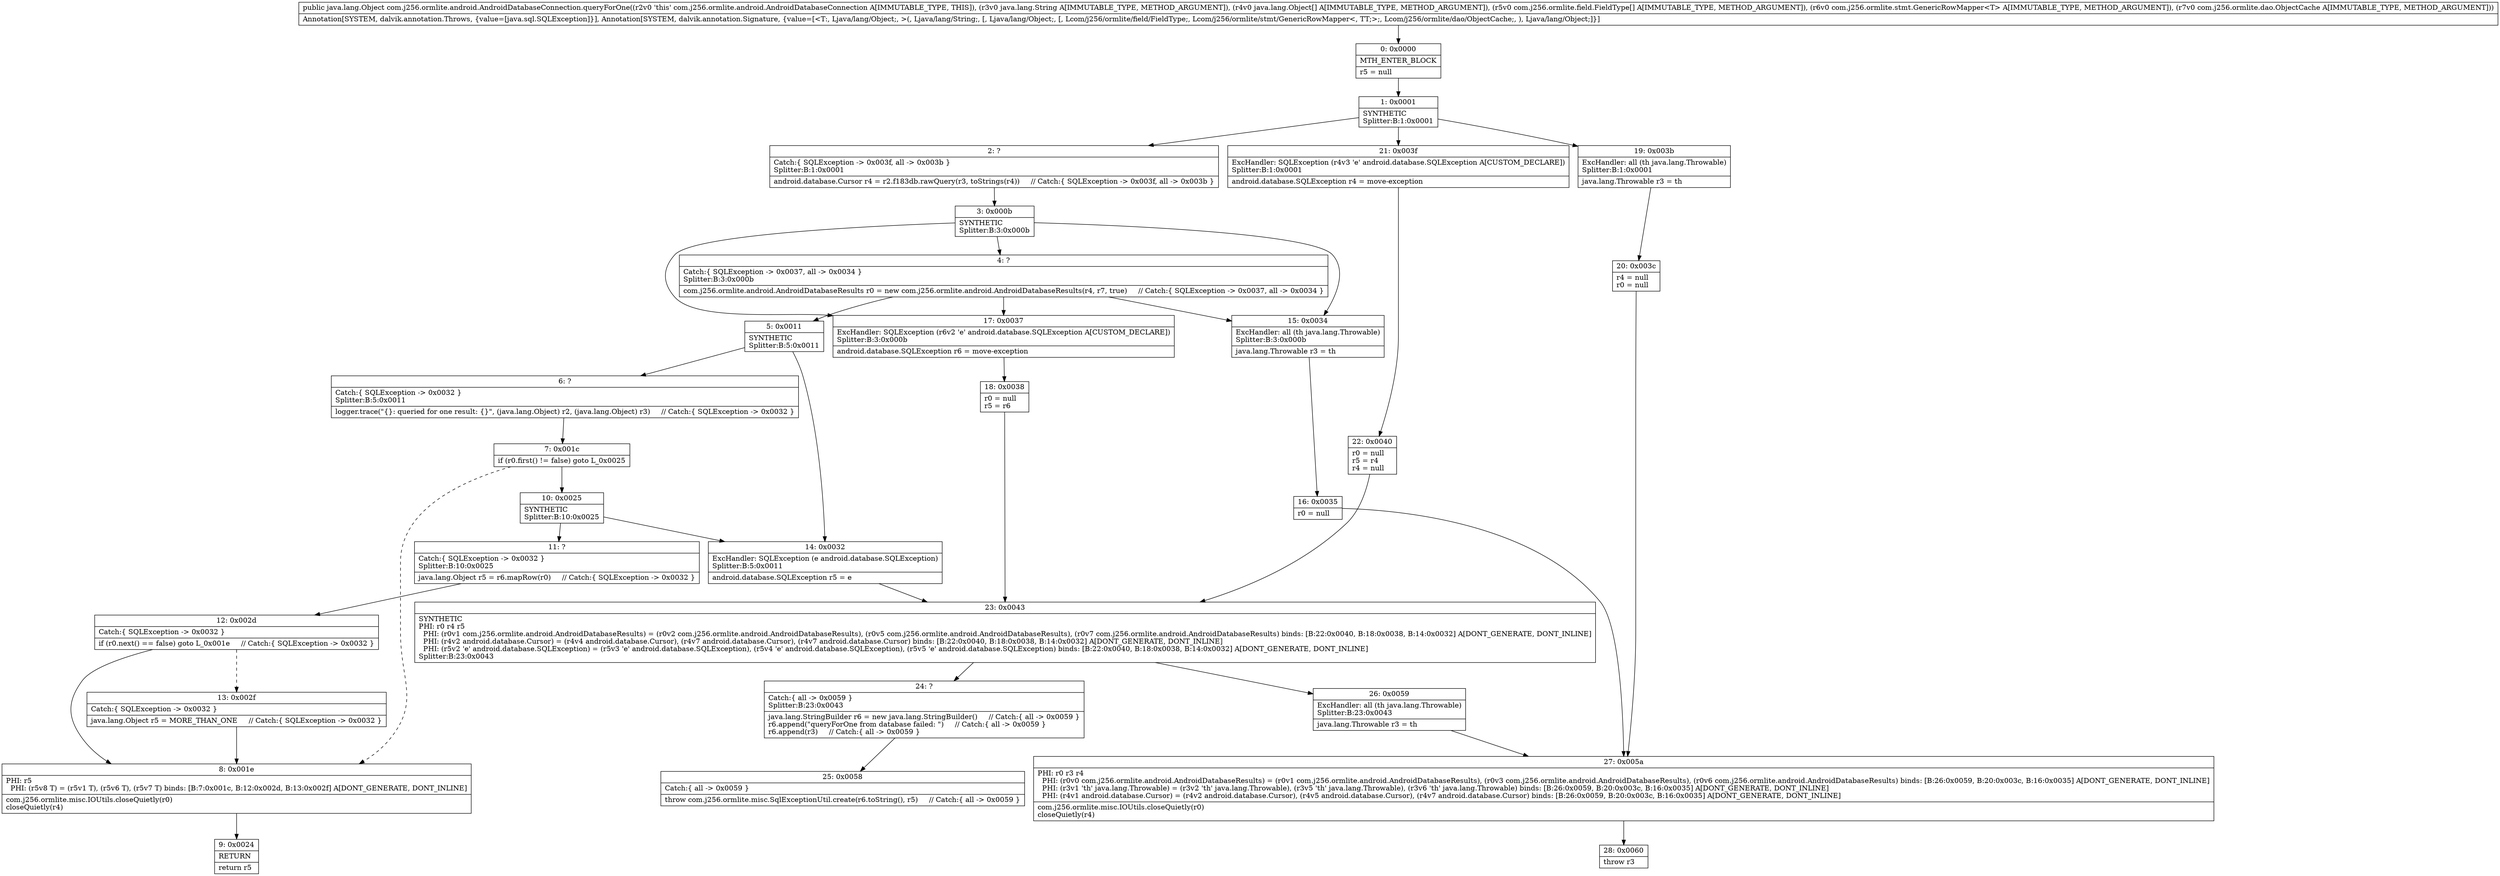 digraph "CFG forcom.j256.ormlite.android.AndroidDatabaseConnection.queryForOne(Ljava\/lang\/String;[Ljava\/lang\/Object;[Lcom\/j256\/ormlite\/field\/FieldType;Lcom\/j256\/ormlite\/stmt\/GenericRowMapper;Lcom\/j256\/ormlite\/dao\/ObjectCache;)Ljava\/lang\/Object;" {
Node_0 [shape=record,label="{0\:\ 0x0000|MTH_ENTER_BLOCK\l|r5 = null\l}"];
Node_1 [shape=record,label="{1\:\ 0x0001|SYNTHETIC\lSplitter:B:1:0x0001\l}"];
Node_2 [shape=record,label="{2\:\ ?|Catch:\{ SQLException \-\> 0x003f, all \-\> 0x003b \}\lSplitter:B:1:0x0001\l|android.database.Cursor r4 = r2.f183db.rawQuery(r3, toStrings(r4))     \/\/ Catch:\{ SQLException \-\> 0x003f, all \-\> 0x003b \}\l}"];
Node_3 [shape=record,label="{3\:\ 0x000b|SYNTHETIC\lSplitter:B:3:0x000b\l}"];
Node_4 [shape=record,label="{4\:\ ?|Catch:\{ SQLException \-\> 0x0037, all \-\> 0x0034 \}\lSplitter:B:3:0x000b\l|com.j256.ormlite.android.AndroidDatabaseResults r0 = new com.j256.ormlite.android.AndroidDatabaseResults(r4, r7, true)     \/\/ Catch:\{ SQLException \-\> 0x0037, all \-\> 0x0034 \}\l}"];
Node_5 [shape=record,label="{5\:\ 0x0011|SYNTHETIC\lSplitter:B:5:0x0011\l}"];
Node_6 [shape=record,label="{6\:\ ?|Catch:\{ SQLException \-\> 0x0032 \}\lSplitter:B:5:0x0011\l|logger.trace(\"\{\}: queried for one result: \{\}\", (java.lang.Object) r2, (java.lang.Object) r3)     \/\/ Catch:\{ SQLException \-\> 0x0032 \}\l}"];
Node_7 [shape=record,label="{7\:\ 0x001c|if (r0.first() != false) goto L_0x0025\l}"];
Node_8 [shape=record,label="{8\:\ 0x001e|PHI: r5 \l  PHI: (r5v8 T) = (r5v1 T), (r5v6 T), (r5v7 T) binds: [B:7:0x001c, B:12:0x002d, B:13:0x002f] A[DONT_GENERATE, DONT_INLINE]\l|com.j256.ormlite.misc.IOUtils.closeQuietly(r0)\lcloseQuietly(r4)\l}"];
Node_9 [shape=record,label="{9\:\ 0x0024|RETURN\l|return r5\l}"];
Node_10 [shape=record,label="{10\:\ 0x0025|SYNTHETIC\lSplitter:B:10:0x0025\l}"];
Node_11 [shape=record,label="{11\:\ ?|Catch:\{ SQLException \-\> 0x0032 \}\lSplitter:B:10:0x0025\l|java.lang.Object r5 = r6.mapRow(r0)     \/\/ Catch:\{ SQLException \-\> 0x0032 \}\l}"];
Node_12 [shape=record,label="{12\:\ 0x002d|Catch:\{ SQLException \-\> 0x0032 \}\l|if (r0.next() == false) goto L_0x001e     \/\/ Catch:\{ SQLException \-\> 0x0032 \}\l}"];
Node_13 [shape=record,label="{13\:\ 0x002f|Catch:\{ SQLException \-\> 0x0032 \}\l|java.lang.Object r5 = MORE_THAN_ONE     \/\/ Catch:\{ SQLException \-\> 0x0032 \}\l}"];
Node_14 [shape=record,label="{14\:\ 0x0032|ExcHandler: SQLException (e android.database.SQLException)\lSplitter:B:5:0x0011\l|android.database.SQLException r5 = e\l}"];
Node_15 [shape=record,label="{15\:\ 0x0034|ExcHandler: all (th java.lang.Throwable)\lSplitter:B:3:0x000b\l|java.lang.Throwable r3 = th\l}"];
Node_16 [shape=record,label="{16\:\ 0x0035|r0 = null\l}"];
Node_17 [shape=record,label="{17\:\ 0x0037|ExcHandler: SQLException (r6v2 'e' android.database.SQLException A[CUSTOM_DECLARE])\lSplitter:B:3:0x000b\l|android.database.SQLException r6 = move\-exception\l}"];
Node_18 [shape=record,label="{18\:\ 0x0038|r0 = null\lr5 = r6\l}"];
Node_19 [shape=record,label="{19\:\ 0x003b|ExcHandler: all (th java.lang.Throwable)\lSplitter:B:1:0x0001\l|java.lang.Throwable r3 = th\l}"];
Node_20 [shape=record,label="{20\:\ 0x003c|r4 = null\lr0 = null\l}"];
Node_21 [shape=record,label="{21\:\ 0x003f|ExcHandler: SQLException (r4v3 'e' android.database.SQLException A[CUSTOM_DECLARE])\lSplitter:B:1:0x0001\l|android.database.SQLException r4 = move\-exception\l}"];
Node_22 [shape=record,label="{22\:\ 0x0040|r0 = null\lr5 = r4\lr4 = null\l}"];
Node_23 [shape=record,label="{23\:\ 0x0043|SYNTHETIC\lPHI: r0 r4 r5 \l  PHI: (r0v1 com.j256.ormlite.android.AndroidDatabaseResults) = (r0v2 com.j256.ormlite.android.AndroidDatabaseResults), (r0v5 com.j256.ormlite.android.AndroidDatabaseResults), (r0v7 com.j256.ormlite.android.AndroidDatabaseResults) binds: [B:22:0x0040, B:18:0x0038, B:14:0x0032] A[DONT_GENERATE, DONT_INLINE]\l  PHI: (r4v2 android.database.Cursor) = (r4v4 android.database.Cursor), (r4v7 android.database.Cursor), (r4v7 android.database.Cursor) binds: [B:22:0x0040, B:18:0x0038, B:14:0x0032] A[DONT_GENERATE, DONT_INLINE]\l  PHI: (r5v2 'e' android.database.SQLException) = (r5v3 'e' android.database.SQLException), (r5v4 'e' android.database.SQLException), (r5v5 'e' android.database.SQLException) binds: [B:22:0x0040, B:18:0x0038, B:14:0x0032] A[DONT_GENERATE, DONT_INLINE]\lSplitter:B:23:0x0043\l}"];
Node_24 [shape=record,label="{24\:\ ?|Catch:\{ all \-\> 0x0059 \}\lSplitter:B:23:0x0043\l|java.lang.StringBuilder r6 = new java.lang.StringBuilder()     \/\/ Catch:\{ all \-\> 0x0059 \}\lr6.append(\"queryForOne from database failed: \")     \/\/ Catch:\{ all \-\> 0x0059 \}\lr6.append(r3)     \/\/ Catch:\{ all \-\> 0x0059 \}\l}"];
Node_25 [shape=record,label="{25\:\ 0x0058|Catch:\{ all \-\> 0x0059 \}\l|throw com.j256.ormlite.misc.SqlExceptionUtil.create(r6.toString(), r5)     \/\/ Catch:\{ all \-\> 0x0059 \}\l}"];
Node_26 [shape=record,label="{26\:\ 0x0059|ExcHandler: all (th java.lang.Throwable)\lSplitter:B:23:0x0043\l|java.lang.Throwable r3 = th\l}"];
Node_27 [shape=record,label="{27\:\ 0x005a|PHI: r0 r3 r4 \l  PHI: (r0v0 com.j256.ormlite.android.AndroidDatabaseResults) = (r0v1 com.j256.ormlite.android.AndroidDatabaseResults), (r0v3 com.j256.ormlite.android.AndroidDatabaseResults), (r0v6 com.j256.ormlite.android.AndroidDatabaseResults) binds: [B:26:0x0059, B:20:0x003c, B:16:0x0035] A[DONT_GENERATE, DONT_INLINE]\l  PHI: (r3v1 'th' java.lang.Throwable) = (r3v2 'th' java.lang.Throwable), (r3v5 'th' java.lang.Throwable), (r3v6 'th' java.lang.Throwable) binds: [B:26:0x0059, B:20:0x003c, B:16:0x0035] A[DONT_GENERATE, DONT_INLINE]\l  PHI: (r4v1 android.database.Cursor) = (r4v2 android.database.Cursor), (r4v5 android.database.Cursor), (r4v7 android.database.Cursor) binds: [B:26:0x0059, B:20:0x003c, B:16:0x0035] A[DONT_GENERATE, DONT_INLINE]\l|com.j256.ormlite.misc.IOUtils.closeQuietly(r0)\lcloseQuietly(r4)\l}"];
Node_28 [shape=record,label="{28\:\ 0x0060|throw r3\l}"];
MethodNode[shape=record,label="{public java.lang.Object com.j256.ormlite.android.AndroidDatabaseConnection.queryForOne((r2v0 'this' com.j256.ormlite.android.AndroidDatabaseConnection A[IMMUTABLE_TYPE, THIS]), (r3v0 java.lang.String A[IMMUTABLE_TYPE, METHOD_ARGUMENT]), (r4v0 java.lang.Object[] A[IMMUTABLE_TYPE, METHOD_ARGUMENT]), (r5v0 com.j256.ormlite.field.FieldType[] A[IMMUTABLE_TYPE, METHOD_ARGUMENT]), (r6v0 com.j256.ormlite.stmt.GenericRowMapper\<T\> A[IMMUTABLE_TYPE, METHOD_ARGUMENT]), (r7v0 com.j256.ormlite.dao.ObjectCache A[IMMUTABLE_TYPE, METHOD_ARGUMENT]))  | Annotation[SYSTEM, dalvik.annotation.Throws, \{value=[java.sql.SQLException]\}], Annotation[SYSTEM, dalvik.annotation.Signature, \{value=[\<T:, Ljava\/lang\/Object;, \>(, Ljava\/lang\/String;, [, Ljava\/lang\/Object;, [, Lcom\/j256\/ormlite\/field\/FieldType;, Lcom\/j256\/ormlite\/stmt\/GenericRowMapper\<, TT;\>;, Lcom\/j256\/ormlite\/dao\/ObjectCache;, ), Ljava\/lang\/Object;]\}]\l}"];
MethodNode -> Node_0;
Node_0 -> Node_1;
Node_1 -> Node_2;
Node_1 -> Node_21;
Node_1 -> Node_19;
Node_2 -> Node_3;
Node_3 -> Node_4;
Node_3 -> Node_17;
Node_3 -> Node_15;
Node_4 -> Node_5;
Node_4 -> Node_17;
Node_4 -> Node_15;
Node_5 -> Node_6;
Node_5 -> Node_14;
Node_6 -> Node_7;
Node_7 -> Node_8[style=dashed];
Node_7 -> Node_10;
Node_8 -> Node_9;
Node_10 -> Node_11;
Node_10 -> Node_14;
Node_11 -> Node_12;
Node_12 -> Node_8;
Node_12 -> Node_13[style=dashed];
Node_13 -> Node_8;
Node_14 -> Node_23;
Node_15 -> Node_16;
Node_16 -> Node_27;
Node_17 -> Node_18;
Node_18 -> Node_23;
Node_19 -> Node_20;
Node_20 -> Node_27;
Node_21 -> Node_22;
Node_22 -> Node_23;
Node_23 -> Node_24;
Node_23 -> Node_26;
Node_24 -> Node_25;
Node_26 -> Node_27;
Node_27 -> Node_28;
}

